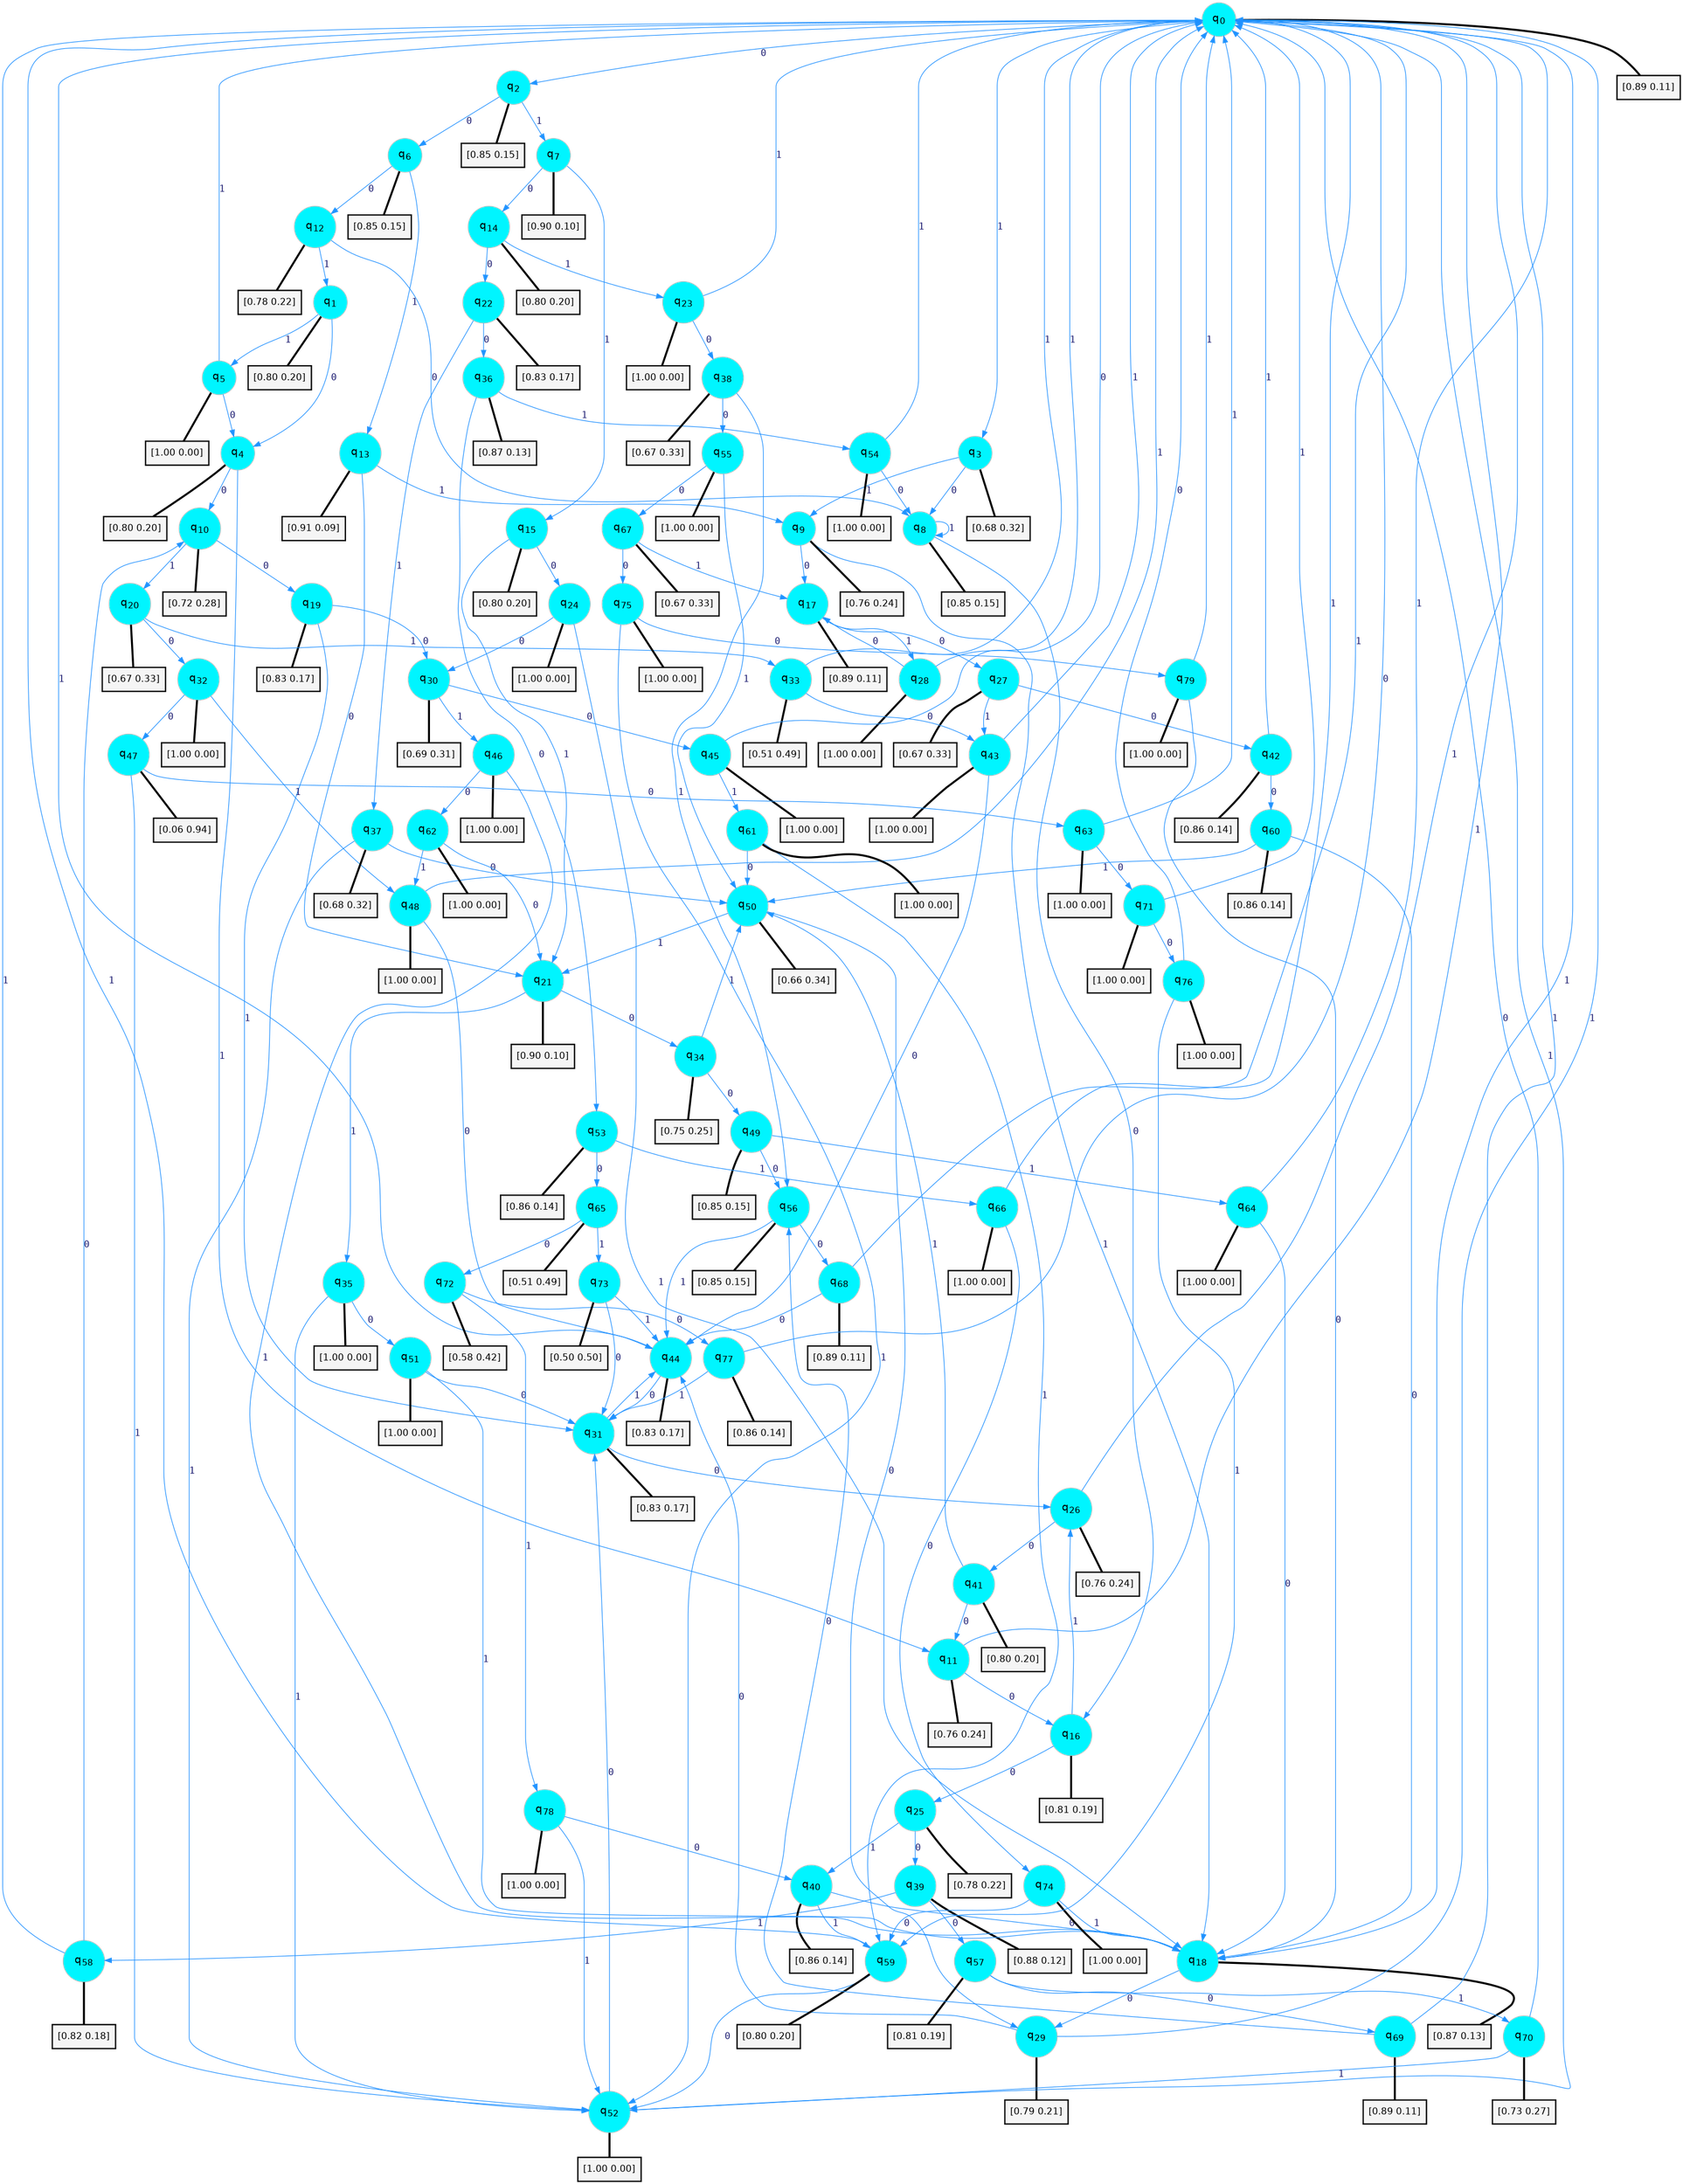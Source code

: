 digraph G {
graph [
bgcolor=transparent, dpi=300, rankdir=TD, size="40,25"];
node [
color=gray, fillcolor=turquoise1, fontcolor=black, fontname=Helvetica, fontsize=16, fontweight=bold, shape=circle, style=filled];
edge [
arrowsize=1, color=dodgerblue1, fontcolor=midnightblue, fontname=courier, fontweight=bold, penwidth=1, style=solid, weight=20];
0[label=<q<SUB>0</SUB>>];
1[label=<q<SUB>1</SUB>>];
2[label=<q<SUB>2</SUB>>];
3[label=<q<SUB>3</SUB>>];
4[label=<q<SUB>4</SUB>>];
5[label=<q<SUB>5</SUB>>];
6[label=<q<SUB>6</SUB>>];
7[label=<q<SUB>7</SUB>>];
8[label=<q<SUB>8</SUB>>];
9[label=<q<SUB>9</SUB>>];
10[label=<q<SUB>10</SUB>>];
11[label=<q<SUB>11</SUB>>];
12[label=<q<SUB>12</SUB>>];
13[label=<q<SUB>13</SUB>>];
14[label=<q<SUB>14</SUB>>];
15[label=<q<SUB>15</SUB>>];
16[label=<q<SUB>16</SUB>>];
17[label=<q<SUB>17</SUB>>];
18[label=<q<SUB>18</SUB>>];
19[label=<q<SUB>19</SUB>>];
20[label=<q<SUB>20</SUB>>];
21[label=<q<SUB>21</SUB>>];
22[label=<q<SUB>22</SUB>>];
23[label=<q<SUB>23</SUB>>];
24[label=<q<SUB>24</SUB>>];
25[label=<q<SUB>25</SUB>>];
26[label=<q<SUB>26</SUB>>];
27[label=<q<SUB>27</SUB>>];
28[label=<q<SUB>28</SUB>>];
29[label=<q<SUB>29</SUB>>];
30[label=<q<SUB>30</SUB>>];
31[label=<q<SUB>31</SUB>>];
32[label=<q<SUB>32</SUB>>];
33[label=<q<SUB>33</SUB>>];
34[label=<q<SUB>34</SUB>>];
35[label=<q<SUB>35</SUB>>];
36[label=<q<SUB>36</SUB>>];
37[label=<q<SUB>37</SUB>>];
38[label=<q<SUB>38</SUB>>];
39[label=<q<SUB>39</SUB>>];
40[label=<q<SUB>40</SUB>>];
41[label=<q<SUB>41</SUB>>];
42[label=<q<SUB>42</SUB>>];
43[label=<q<SUB>43</SUB>>];
44[label=<q<SUB>44</SUB>>];
45[label=<q<SUB>45</SUB>>];
46[label=<q<SUB>46</SUB>>];
47[label=<q<SUB>47</SUB>>];
48[label=<q<SUB>48</SUB>>];
49[label=<q<SUB>49</SUB>>];
50[label=<q<SUB>50</SUB>>];
51[label=<q<SUB>51</SUB>>];
52[label=<q<SUB>52</SUB>>];
53[label=<q<SUB>53</SUB>>];
54[label=<q<SUB>54</SUB>>];
55[label=<q<SUB>55</SUB>>];
56[label=<q<SUB>56</SUB>>];
57[label=<q<SUB>57</SUB>>];
58[label=<q<SUB>58</SUB>>];
59[label=<q<SUB>59</SUB>>];
60[label=<q<SUB>60</SUB>>];
61[label=<q<SUB>61</SUB>>];
62[label=<q<SUB>62</SUB>>];
63[label=<q<SUB>63</SUB>>];
64[label=<q<SUB>64</SUB>>];
65[label=<q<SUB>65</SUB>>];
66[label=<q<SUB>66</SUB>>];
67[label=<q<SUB>67</SUB>>];
68[label=<q<SUB>68</SUB>>];
69[label=<q<SUB>69</SUB>>];
70[label=<q<SUB>70</SUB>>];
71[label=<q<SUB>71</SUB>>];
72[label=<q<SUB>72</SUB>>];
73[label=<q<SUB>73</SUB>>];
74[label=<q<SUB>74</SUB>>];
75[label=<q<SUB>75</SUB>>];
76[label=<q<SUB>76</SUB>>];
77[label=<q<SUB>77</SUB>>];
78[label=<q<SUB>78</SUB>>];
79[label=<q<SUB>79</SUB>>];
80[label="[0.89 0.11]", shape=box,fontcolor=black, fontname=Helvetica, fontsize=14, penwidth=2, fillcolor=whitesmoke,color=black];
81[label="[0.80 0.20]", shape=box,fontcolor=black, fontname=Helvetica, fontsize=14, penwidth=2, fillcolor=whitesmoke,color=black];
82[label="[0.85 0.15]", shape=box,fontcolor=black, fontname=Helvetica, fontsize=14, penwidth=2, fillcolor=whitesmoke,color=black];
83[label="[0.68 0.32]", shape=box,fontcolor=black, fontname=Helvetica, fontsize=14, penwidth=2, fillcolor=whitesmoke,color=black];
84[label="[0.80 0.20]", shape=box,fontcolor=black, fontname=Helvetica, fontsize=14, penwidth=2, fillcolor=whitesmoke,color=black];
85[label="[1.00 0.00]", shape=box,fontcolor=black, fontname=Helvetica, fontsize=14, penwidth=2, fillcolor=whitesmoke,color=black];
86[label="[0.85 0.15]", shape=box,fontcolor=black, fontname=Helvetica, fontsize=14, penwidth=2, fillcolor=whitesmoke,color=black];
87[label="[0.90 0.10]", shape=box,fontcolor=black, fontname=Helvetica, fontsize=14, penwidth=2, fillcolor=whitesmoke,color=black];
88[label="[0.85 0.15]", shape=box,fontcolor=black, fontname=Helvetica, fontsize=14, penwidth=2, fillcolor=whitesmoke,color=black];
89[label="[0.76 0.24]", shape=box,fontcolor=black, fontname=Helvetica, fontsize=14, penwidth=2, fillcolor=whitesmoke,color=black];
90[label="[0.72 0.28]", shape=box,fontcolor=black, fontname=Helvetica, fontsize=14, penwidth=2, fillcolor=whitesmoke,color=black];
91[label="[0.76 0.24]", shape=box,fontcolor=black, fontname=Helvetica, fontsize=14, penwidth=2, fillcolor=whitesmoke,color=black];
92[label="[0.78 0.22]", shape=box,fontcolor=black, fontname=Helvetica, fontsize=14, penwidth=2, fillcolor=whitesmoke,color=black];
93[label="[0.91 0.09]", shape=box,fontcolor=black, fontname=Helvetica, fontsize=14, penwidth=2, fillcolor=whitesmoke,color=black];
94[label="[0.80 0.20]", shape=box,fontcolor=black, fontname=Helvetica, fontsize=14, penwidth=2, fillcolor=whitesmoke,color=black];
95[label="[0.80 0.20]", shape=box,fontcolor=black, fontname=Helvetica, fontsize=14, penwidth=2, fillcolor=whitesmoke,color=black];
96[label="[0.81 0.19]", shape=box,fontcolor=black, fontname=Helvetica, fontsize=14, penwidth=2, fillcolor=whitesmoke,color=black];
97[label="[0.89 0.11]", shape=box,fontcolor=black, fontname=Helvetica, fontsize=14, penwidth=2, fillcolor=whitesmoke,color=black];
98[label="[0.87 0.13]", shape=box,fontcolor=black, fontname=Helvetica, fontsize=14, penwidth=2, fillcolor=whitesmoke,color=black];
99[label="[0.83 0.17]", shape=box,fontcolor=black, fontname=Helvetica, fontsize=14, penwidth=2, fillcolor=whitesmoke,color=black];
100[label="[0.67 0.33]", shape=box,fontcolor=black, fontname=Helvetica, fontsize=14, penwidth=2, fillcolor=whitesmoke,color=black];
101[label="[0.90 0.10]", shape=box,fontcolor=black, fontname=Helvetica, fontsize=14, penwidth=2, fillcolor=whitesmoke,color=black];
102[label="[0.83 0.17]", shape=box,fontcolor=black, fontname=Helvetica, fontsize=14, penwidth=2, fillcolor=whitesmoke,color=black];
103[label="[1.00 0.00]", shape=box,fontcolor=black, fontname=Helvetica, fontsize=14, penwidth=2, fillcolor=whitesmoke,color=black];
104[label="[1.00 0.00]", shape=box,fontcolor=black, fontname=Helvetica, fontsize=14, penwidth=2, fillcolor=whitesmoke,color=black];
105[label="[0.78 0.22]", shape=box,fontcolor=black, fontname=Helvetica, fontsize=14, penwidth=2, fillcolor=whitesmoke,color=black];
106[label="[0.76 0.24]", shape=box,fontcolor=black, fontname=Helvetica, fontsize=14, penwidth=2, fillcolor=whitesmoke,color=black];
107[label="[0.67 0.33]", shape=box,fontcolor=black, fontname=Helvetica, fontsize=14, penwidth=2, fillcolor=whitesmoke,color=black];
108[label="[1.00 0.00]", shape=box,fontcolor=black, fontname=Helvetica, fontsize=14, penwidth=2, fillcolor=whitesmoke,color=black];
109[label="[0.79 0.21]", shape=box,fontcolor=black, fontname=Helvetica, fontsize=14, penwidth=2, fillcolor=whitesmoke,color=black];
110[label="[0.69 0.31]", shape=box,fontcolor=black, fontname=Helvetica, fontsize=14, penwidth=2, fillcolor=whitesmoke,color=black];
111[label="[0.83 0.17]", shape=box,fontcolor=black, fontname=Helvetica, fontsize=14, penwidth=2, fillcolor=whitesmoke,color=black];
112[label="[1.00 0.00]", shape=box,fontcolor=black, fontname=Helvetica, fontsize=14, penwidth=2, fillcolor=whitesmoke,color=black];
113[label="[0.51 0.49]", shape=box,fontcolor=black, fontname=Helvetica, fontsize=14, penwidth=2, fillcolor=whitesmoke,color=black];
114[label="[0.75 0.25]", shape=box,fontcolor=black, fontname=Helvetica, fontsize=14, penwidth=2, fillcolor=whitesmoke,color=black];
115[label="[1.00 0.00]", shape=box,fontcolor=black, fontname=Helvetica, fontsize=14, penwidth=2, fillcolor=whitesmoke,color=black];
116[label="[0.87 0.13]", shape=box,fontcolor=black, fontname=Helvetica, fontsize=14, penwidth=2, fillcolor=whitesmoke,color=black];
117[label="[0.68 0.32]", shape=box,fontcolor=black, fontname=Helvetica, fontsize=14, penwidth=2, fillcolor=whitesmoke,color=black];
118[label="[0.67 0.33]", shape=box,fontcolor=black, fontname=Helvetica, fontsize=14, penwidth=2, fillcolor=whitesmoke,color=black];
119[label="[0.88 0.12]", shape=box,fontcolor=black, fontname=Helvetica, fontsize=14, penwidth=2, fillcolor=whitesmoke,color=black];
120[label="[0.86 0.14]", shape=box,fontcolor=black, fontname=Helvetica, fontsize=14, penwidth=2, fillcolor=whitesmoke,color=black];
121[label="[0.80 0.20]", shape=box,fontcolor=black, fontname=Helvetica, fontsize=14, penwidth=2, fillcolor=whitesmoke,color=black];
122[label="[0.86 0.14]", shape=box,fontcolor=black, fontname=Helvetica, fontsize=14, penwidth=2, fillcolor=whitesmoke,color=black];
123[label="[1.00 0.00]", shape=box,fontcolor=black, fontname=Helvetica, fontsize=14, penwidth=2, fillcolor=whitesmoke,color=black];
124[label="[0.83 0.17]", shape=box,fontcolor=black, fontname=Helvetica, fontsize=14, penwidth=2, fillcolor=whitesmoke,color=black];
125[label="[1.00 0.00]", shape=box,fontcolor=black, fontname=Helvetica, fontsize=14, penwidth=2, fillcolor=whitesmoke,color=black];
126[label="[1.00 0.00]", shape=box,fontcolor=black, fontname=Helvetica, fontsize=14, penwidth=2, fillcolor=whitesmoke,color=black];
127[label="[0.06 0.94]", shape=box,fontcolor=black, fontname=Helvetica, fontsize=14, penwidth=2, fillcolor=whitesmoke,color=black];
128[label="[1.00 0.00]", shape=box,fontcolor=black, fontname=Helvetica, fontsize=14, penwidth=2, fillcolor=whitesmoke,color=black];
129[label="[0.85 0.15]", shape=box,fontcolor=black, fontname=Helvetica, fontsize=14, penwidth=2, fillcolor=whitesmoke,color=black];
130[label="[0.66 0.34]", shape=box,fontcolor=black, fontname=Helvetica, fontsize=14, penwidth=2, fillcolor=whitesmoke,color=black];
131[label="[1.00 0.00]", shape=box,fontcolor=black, fontname=Helvetica, fontsize=14, penwidth=2, fillcolor=whitesmoke,color=black];
132[label="[1.00 0.00]", shape=box,fontcolor=black, fontname=Helvetica, fontsize=14, penwidth=2, fillcolor=whitesmoke,color=black];
133[label="[0.86 0.14]", shape=box,fontcolor=black, fontname=Helvetica, fontsize=14, penwidth=2, fillcolor=whitesmoke,color=black];
134[label="[1.00 0.00]", shape=box,fontcolor=black, fontname=Helvetica, fontsize=14, penwidth=2, fillcolor=whitesmoke,color=black];
135[label="[1.00 0.00]", shape=box,fontcolor=black, fontname=Helvetica, fontsize=14, penwidth=2, fillcolor=whitesmoke,color=black];
136[label="[0.85 0.15]", shape=box,fontcolor=black, fontname=Helvetica, fontsize=14, penwidth=2, fillcolor=whitesmoke,color=black];
137[label="[0.81 0.19]", shape=box,fontcolor=black, fontname=Helvetica, fontsize=14, penwidth=2, fillcolor=whitesmoke,color=black];
138[label="[0.82 0.18]", shape=box,fontcolor=black, fontname=Helvetica, fontsize=14, penwidth=2, fillcolor=whitesmoke,color=black];
139[label="[0.80 0.20]", shape=box,fontcolor=black, fontname=Helvetica, fontsize=14, penwidth=2, fillcolor=whitesmoke,color=black];
140[label="[0.86 0.14]", shape=box,fontcolor=black, fontname=Helvetica, fontsize=14, penwidth=2, fillcolor=whitesmoke,color=black];
141[label="[1.00 0.00]", shape=box,fontcolor=black, fontname=Helvetica, fontsize=14, penwidth=2, fillcolor=whitesmoke,color=black];
142[label="[1.00 0.00]", shape=box,fontcolor=black, fontname=Helvetica, fontsize=14, penwidth=2, fillcolor=whitesmoke,color=black];
143[label="[1.00 0.00]", shape=box,fontcolor=black, fontname=Helvetica, fontsize=14, penwidth=2, fillcolor=whitesmoke,color=black];
144[label="[1.00 0.00]", shape=box,fontcolor=black, fontname=Helvetica, fontsize=14, penwidth=2, fillcolor=whitesmoke,color=black];
145[label="[0.51 0.49]", shape=box,fontcolor=black, fontname=Helvetica, fontsize=14, penwidth=2, fillcolor=whitesmoke,color=black];
146[label="[1.00 0.00]", shape=box,fontcolor=black, fontname=Helvetica, fontsize=14, penwidth=2, fillcolor=whitesmoke,color=black];
147[label="[0.67 0.33]", shape=box,fontcolor=black, fontname=Helvetica, fontsize=14, penwidth=2, fillcolor=whitesmoke,color=black];
148[label="[0.89 0.11]", shape=box,fontcolor=black, fontname=Helvetica, fontsize=14, penwidth=2, fillcolor=whitesmoke,color=black];
149[label="[0.89 0.11]", shape=box,fontcolor=black, fontname=Helvetica, fontsize=14, penwidth=2, fillcolor=whitesmoke,color=black];
150[label="[0.73 0.27]", shape=box,fontcolor=black, fontname=Helvetica, fontsize=14, penwidth=2, fillcolor=whitesmoke,color=black];
151[label="[1.00 0.00]", shape=box,fontcolor=black, fontname=Helvetica, fontsize=14, penwidth=2, fillcolor=whitesmoke,color=black];
152[label="[0.58 0.42]", shape=box,fontcolor=black, fontname=Helvetica, fontsize=14, penwidth=2, fillcolor=whitesmoke,color=black];
153[label="[0.50 0.50]", shape=box,fontcolor=black, fontname=Helvetica, fontsize=14, penwidth=2, fillcolor=whitesmoke,color=black];
154[label="[1.00 0.00]", shape=box,fontcolor=black, fontname=Helvetica, fontsize=14, penwidth=2, fillcolor=whitesmoke,color=black];
155[label="[1.00 0.00]", shape=box,fontcolor=black, fontname=Helvetica, fontsize=14, penwidth=2, fillcolor=whitesmoke,color=black];
156[label="[1.00 0.00]", shape=box,fontcolor=black, fontname=Helvetica, fontsize=14, penwidth=2, fillcolor=whitesmoke,color=black];
157[label="[0.86 0.14]", shape=box,fontcolor=black, fontname=Helvetica, fontsize=14, penwidth=2, fillcolor=whitesmoke,color=black];
158[label="[1.00 0.00]", shape=box,fontcolor=black, fontname=Helvetica, fontsize=14, penwidth=2, fillcolor=whitesmoke,color=black];
159[label="[1.00 0.00]", shape=box,fontcolor=black, fontname=Helvetica, fontsize=14, penwidth=2, fillcolor=whitesmoke,color=black];
0->2 [label=0];
0->3 [label=1];
0->80 [arrowhead=none, penwidth=3,color=black];
1->4 [label=0];
1->5 [label=1];
1->81 [arrowhead=none, penwidth=3,color=black];
2->6 [label=0];
2->7 [label=1];
2->82 [arrowhead=none, penwidth=3,color=black];
3->8 [label=0];
3->9 [label=1];
3->83 [arrowhead=none, penwidth=3,color=black];
4->10 [label=0];
4->11 [label=1];
4->84 [arrowhead=none, penwidth=3,color=black];
5->4 [label=0];
5->0 [label=1];
5->85 [arrowhead=none, penwidth=3,color=black];
6->12 [label=0];
6->13 [label=1];
6->86 [arrowhead=none, penwidth=3,color=black];
7->14 [label=0];
7->15 [label=1];
7->87 [arrowhead=none, penwidth=3,color=black];
8->16 [label=0];
8->8 [label=1];
8->88 [arrowhead=none, penwidth=3,color=black];
9->17 [label=0];
9->18 [label=1];
9->89 [arrowhead=none, penwidth=3,color=black];
10->19 [label=0];
10->20 [label=1];
10->90 [arrowhead=none, penwidth=3,color=black];
11->16 [label=0];
11->0 [label=1];
11->91 [arrowhead=none, penwidth=3,color=black];
12->8 [label=0];
12->1 [label=1];
12->92 [arrowhead=none, penwidth=3,color=black];
13->21 [label=0];
13->9 [label=1];
13->93 [arrowhead=none, penwidth=3,color=black];
14->22 [label=0];
14->23 [label=1];
14->94 [arrowhead=none, penwidth=3,color=black];
15->24 [label=0];
15->21 [label=1];
15->95 [arrowhead=none, penwidth=3,color=black];
16->25 [label=0];
16->26 [label=1];
16->96 [arrowhead=none, penwidth=3,color=black];
17->27 [label=0];
17->28 [label=1];
17->97 [arrowhead=none, penwidth=3,color=black];
18->29 [label=0];
18->0 [label=1];
18->98 [arrowhead=none, penwidth=3,color=black];
19->30 [label=0];
19->31 [label=1];
19->99 [arrowhead=none, penwidth=3,color=black];
20->32 [label=0];
20->33 [label=1];
20->100 [arrowhead=none, penwidth=3,color=black];
21->34 [label=0];
21->35 [label=1];
21->101 [arrowhead=none, penwidth=3,color=black];
22->36 [label=0];
22->37 [label=1];
22->102 [arrowhead=none, penwidth=3,color=black];
23->38 [label=0];
23->0 [label=1];
23->103 [arrowhead=none, penwidth=3,color=black];
24->30 [label=0];
24->18 [label=1];
24->104 [arrowhead=none, penwidth=3,color=black];
25->39 [label=0];
25->40 [label=1];
25->105 [arrowhead=none, penwidth=3,color=black];
26->41 [label=0];
26->0 [label=1];
26->106 [arrowhead=none, penwidth=3,color=black];
27->42 [label=0];
27->43 [label=1];
27->107 [arrowhead=none, penwidth=3,color=black];
28->17 [label=0];
28->0 [label=1];
28->108 [arrowhead=none, penwidth=3,color=black];
29->44 [label=0];
29->0 [label=1];
29->109 [arrowhead=none, penwidth=3,color=black];
30->45 [label=0];
30->46 [label=1];
30->110 [arrowhead=none, penwidth=3,color=black];
31->26 [label=0];
31->44 [label=1];
31->111 [arrowhead=none, penwidth=3,color=black];
32->47 [label=0];
32->48 [label=1];
32->112 [arrowhead=none, penwidth=3,color=black];
33->43 [label=0];
33->0 [label=1];
33->113 [arrowhead=none, penwidth=3,color=black];
34->49 [label=0];
34->50 [label=1];
34->114 [arrowhead=none, penwidth=3,color=black];
35->51 [label=0];
35->52 [label=1];
35->115 [arrowhead=none, penwidth=3,color=black];
36->53 [label=0];
36->54 [label=1];
36->116 [arrowhead=none, penwidth=3,color=black];
37->50 [label=0];
37->52 [label=1];
37->117 [arrowhead=none, penwidth=3,color=black];
38->55 [label=0];
38->56 [label=1];
38->118 [arrowhead=none, penwidth=3,color=black];
39->57 [label=0];
39->58 [label=1];
39->119 [arrowhead=none, penwidth=3,color=black];
40->18 [label=0];
40->59 [label=1];
40->120 [arrowhead=none, penwidth=3,color=black];
41->11 [label=0];
41->50 [label=1];
41->121 [arrowhead=none, penwidth=3,color=black];
42->60 [label=0];
42->0 [label=1];
42->122 [arrowhead=none, penwidth=3,color=black];
43->44 [label=0];
43->0 [label=1];
43->123 [arrowhead=none, penwidth=3,color=black];
44->31 [label=0];
44->0 [label=1];
44->124 [arrowhead=none, penwidth=3,color=black];
45->0 [label=0];
45->61 [label=1];
45->125 [arrowhead=none, penwidth=3,color=black];
46->62 [label=0];
46->18 [label=1];
46->126 [arrowhead=none, penwidth=3,color=black];
47->63 [label=0];
47->52 [label=1];
47->127 [arrowhead=none, penwidth=3,color=black];
48->44 [label=0];
48->0 [label=1];
48->128 [arrowhead=none, penwidth=3,color=black];
49->56 [label=0];
49->64 [label=1];
49->129 [arrowhead=none, penwidth=3,color=black];
50->29 [label=0];
50->21 [label=1];
50->130 [arrowhead=none, penwidth=3,color=black];
51->31 [label=0];
51->18 [label=1];
51->131 [arrowhead=none, penwidth=3,color=black];
52->31 [label=0];
52->0 [label=1];
52->132 [arrowhead=none, penwidth=3,color=black];
53->65 [label=0];
53->66 [label=1];
53->133 [arrowhead=none, penwidth=3,color=black];
54->8 [label=0];
54->0 [label=1];
54->134 [arrowhead=none, penwidth=3,color=black];
55->67 [label=0];
55->50 [label=1];
55->135 [arrowhead=none, penwidth=3,color=black];
56->68 [label=0];
56->44 [label=1];
56->136 [arrowhead=none, penwidth=3,color=black];
57->69 [label=0];
57->70 [label=1];
57->137 [arrowhead=none, penwidth=3,color=black];
58->10 [label=0];
58->0 [label=1];
58->138 [arrowhead=none, penwidth=3,color=black];
59->52 [label=0];
59->0 [label=1];
59->139 [arrowhead=none, penwidth=3,color=black];
60->18 [label=0];
60->50 [label=1];
60->140 [arrowhead=none, penwidth=3,color=black];
61->50 [label=0];
61->59 [label=1];
61->141 [arrowhead=none, penwidth=3,color=black];
62->21 [label=0];
62->48 [label=1];
62->142 [arrowhead=none, penwidth=3,color=black];
63->71 [label=0];
63->0 [label=1];
63->143 [arrowhead=none, penwidth=3,color=black];
64->18 [label=0];
64->0 [label=1];
64->144 [arrowhead=none, penwidth=3,color=black];
65->72 [label=0];
65->73 [label=1];
65->145 [arrowhead=none, penwidth=3,color=black];
66->74 [label=0];
66->0 [label=1];
66->146 [arrowhead=none, penwidth=3,color=black];
67->75 [label=0];
67->17 [label=1];
67->147 [arrowhead=none, penwidth=3,color=black];
68->44 [label=0];
68->0 [label=1];
68->148 [arrowhead=none, penwidth=3,color=black];
69->56 [label=0];
69->0 [label=1];
69->149 [arrowhead=none, penwidth=3,color=black];
70->0 [label=0];
70->52 [label=1];
70->150 [arrowhead=none, penwidth=3,color=black];
71->76 [label=0];
71->0 [label=1];
71->151 [arrowhead=none, penwidth=3,color=black];
72->77 [label=0];
72->78 [label=1];
72->152 [arrowhead=none, penwidth=3,color=black];
73->31 [label=0];
73->44 [label=1];
73->153 [arrowhead=none, penwidth=3,color=black];
74->59 [label=0];
74->18 [label=1];
74->154 [arrowhead=none, penwidth=3,color=black];
75->79 [label=0];
75->52 [label=1];
75->155 [arrowhead=none, penwidth=3,color=black];
76->0 [label=0];
76->59 [label=1];
76->156 [arrowhead=none, penwidth=3,color=black];
77->0 [label=0];
77->31 [label=1];
77->157 [arrowhead=none, penwidth=3,color=black];
78->40 [label=0];
78->52 [label=1];
78->158 [arrowhead=none, penwidth=3,color=black];
79->18 [label=0];
79->0 [label=1];
79->159 [arrowhead=none, penwidth=3,color=black];
}
